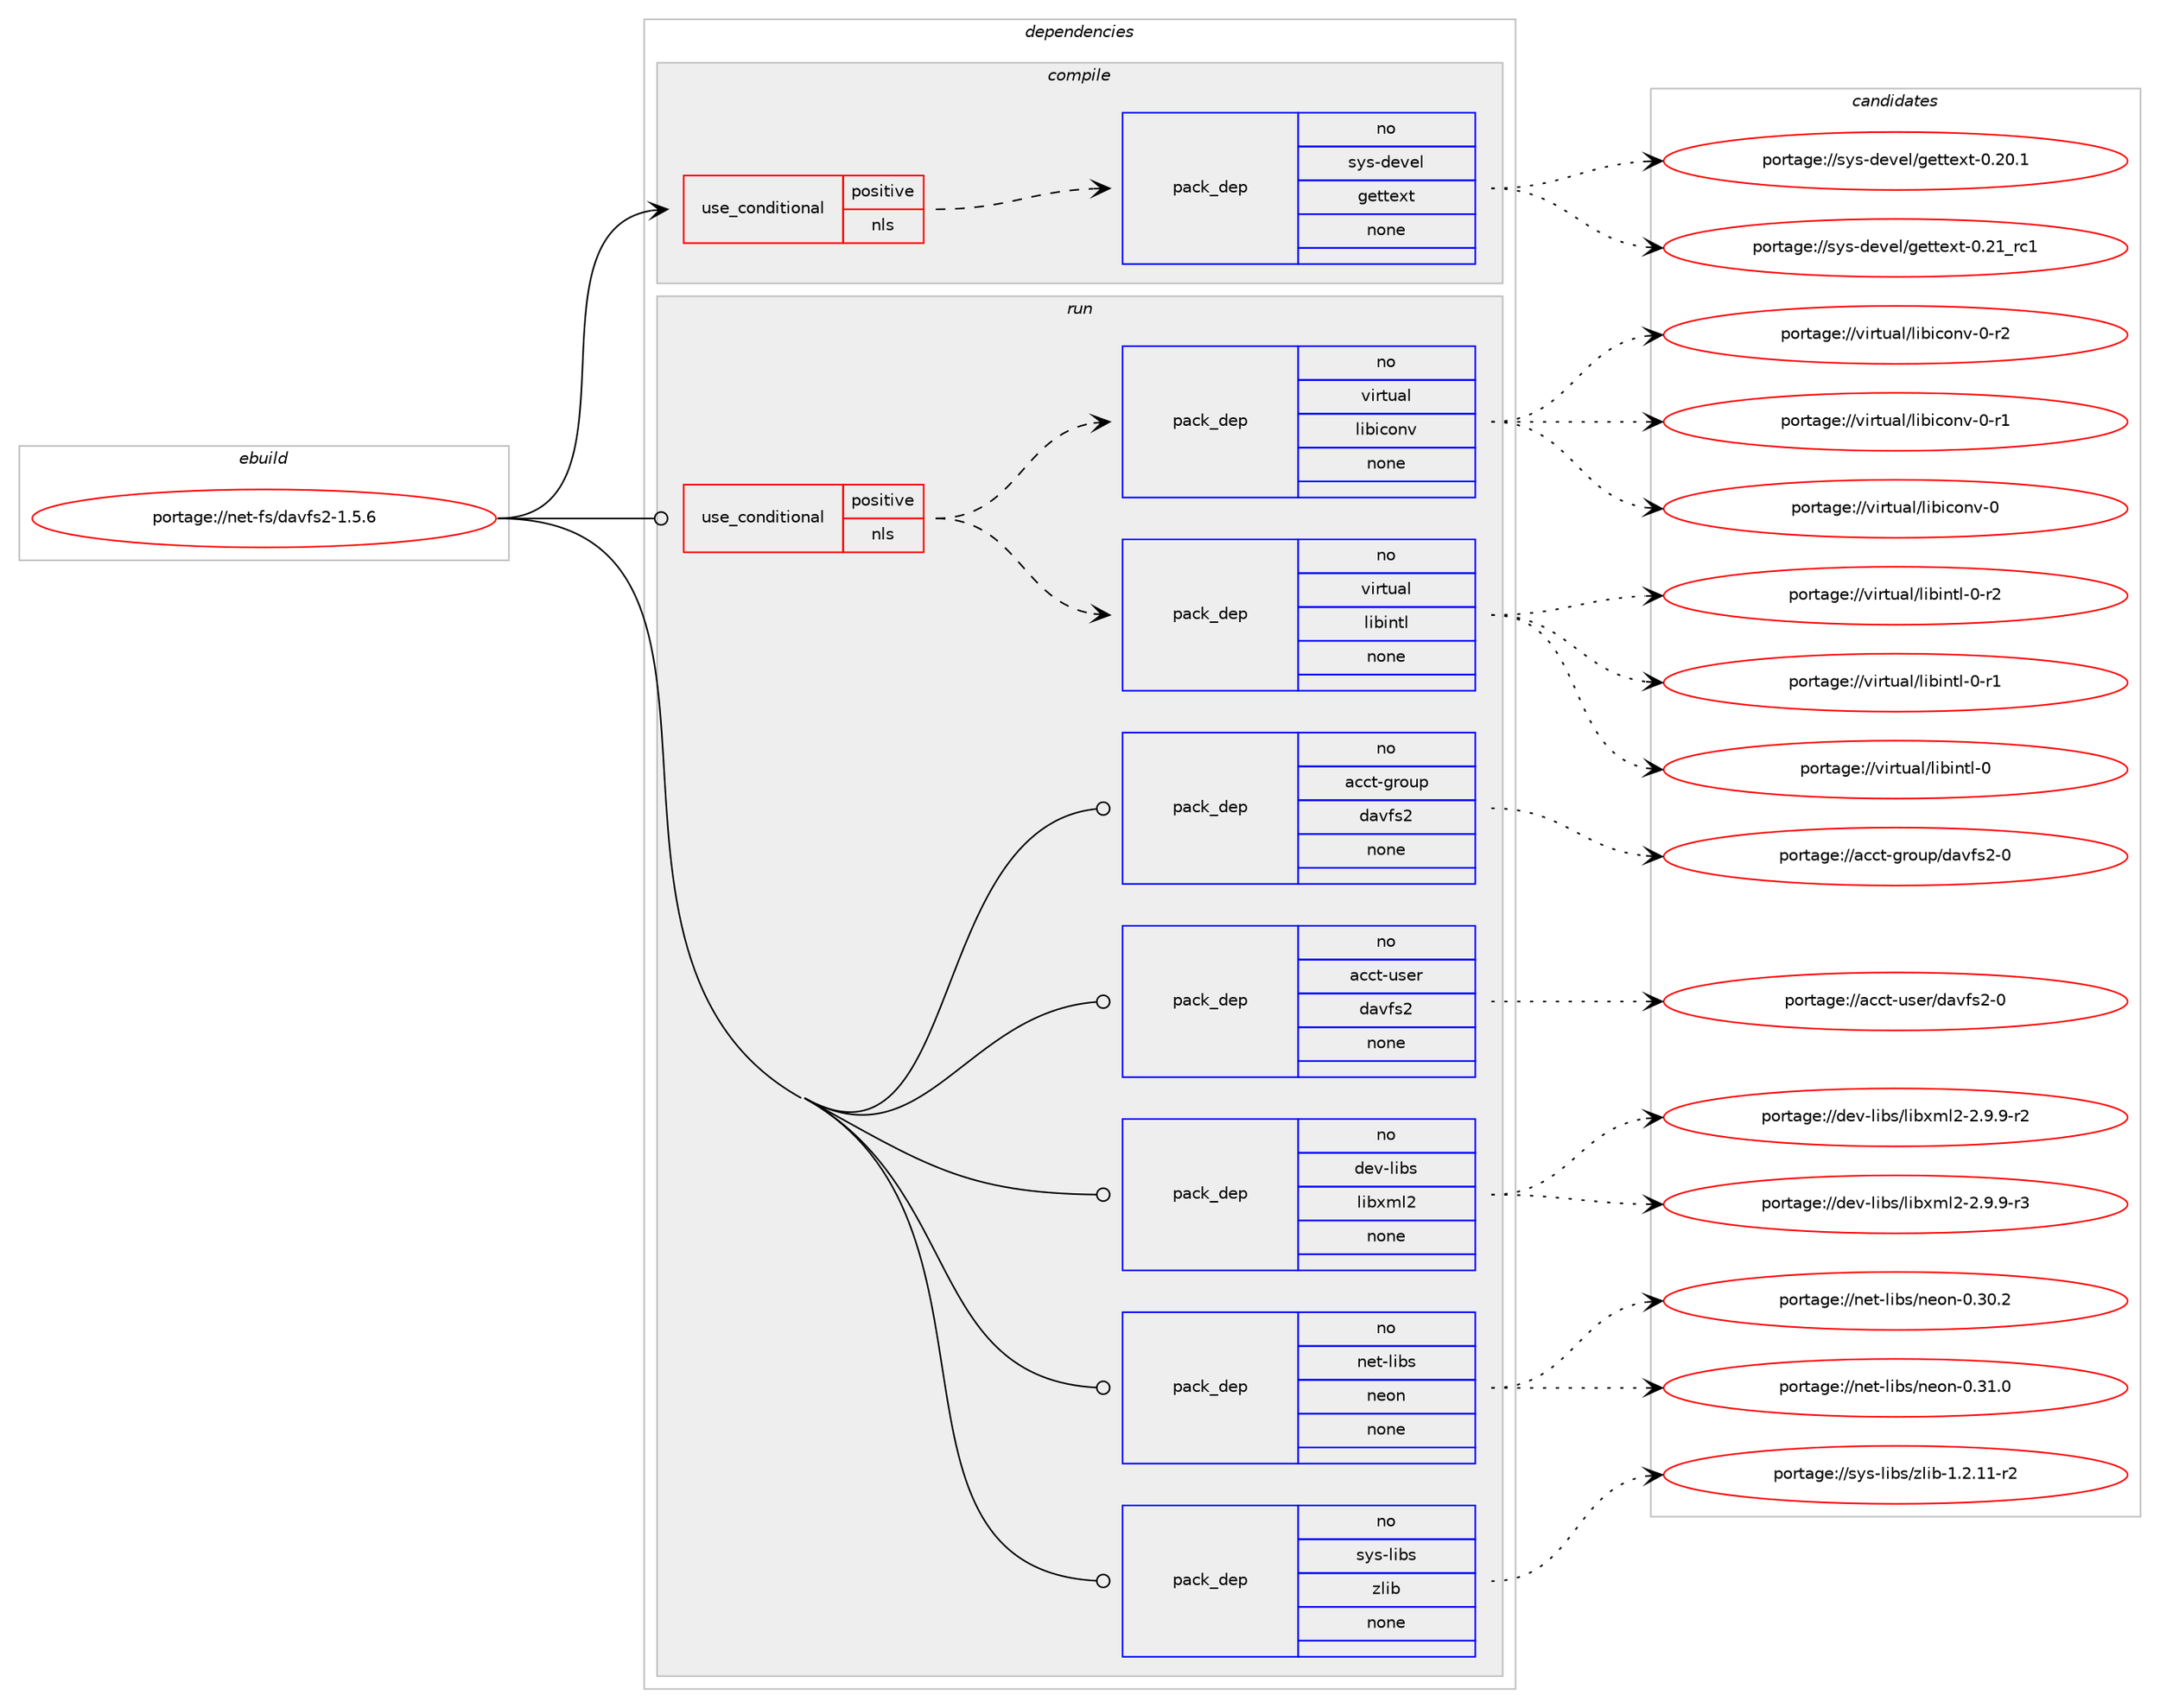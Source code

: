 digraph prolog {

# *************
# Graph options
# *************

newrank=true;
concentrate=true;
compound=true;
graph [rankdir=LR,fontname=Helvetica,fontsize=10,ranksep=1.5];#, ranksep=2.5, nodesep=0.2];
edge  [arrowhead=vee];
node  [fontname=Helvetica,fontsize=10];

# **********
# The ebuild
# **********

subgraph cluster_leftcol {
color=gray;
rank=same;
label=<<i>ebuild</i>>;
id [label="portage://net-fs/davfs2-1.5.6", color=red, width=4, href="../net-fs/davfs2-1.5.6.svg"];
}

# ****************
# The dependencies
# ****************

subgraph cluster_midcol {
color=gray;
label=<<i>dependencies</i>>;
subgraph cluster_compile {
fillcolor="#eeeeee";
style=filled;
label=<<i>compile</i>>;
subgraph cond935 {
dependency7488 [label=<<TABLE BORDER="0" CELLBORDER="1" CELLSPACING="0" CELLPADDING="4"><TR><TD ROWSPAN="3" CELLPADDING="10">use_conditional</TD></TR><TR><TD>positive</TD></TR><TR><TD>nls</TD></TR></TABLE>>, shape=none, color=red];
subgraph pack6474 {
dependency7489 [label=<<TABLE BORDER="0" CELLBORDER="1" CELLSPACING="0" CELLPADDING="4" WIDTH="220"><TR><TD ROWSPAN="6" CELLPADDING="30">pack_dep</TD></TR><TR><TD WIDTH="110">no</TD></TR><TR><TD>sys-devel</TD></TR><TR><TD>gettext</TD></TR><TR><TD>none</TD></TR><TR><TD></TD></TR></TABLE>>, shape=none, color=blue];
}
dependency7488:e -> dependency7489:w [weight=20,style="dashed",arrowhead="vee"];
}
id:e -> dependency7488:w [weight=20,style="solid",arrowhead="vee"];
}
subgraph cluster_compileandrun {
fillcolor="#eeeeee";
style=filled;
label=<<i>compile and run</i>>;
}
subgraph cluster_run {
fillcolor="#eeeeee";
style=filled;
label=<<i>run</i>>;
subgraph cond936 {
dependency7490 [label=<<TABLE BORDER="0" CELLBORDER="1" CELLSPACING="0" CELLPADDING="4"><TR><TD ROWSPAN="3" CELLPADDING="10">use_conditional</TD></TR><TR><TD>positive</TD></TR><TR><TD>nls</TD></TR></TABLE>>, shape=none, color=red];
subgraph pack6475 {
dependency7491 [label=<<TABLE BORDER="0" CELLBORDER="1" CELLSPACING="0" CELLPADDING="4" WIDTH="220"><TR><TD ROWSPAN="6" CELLPADDING="30">pack_dep</TD></TR><TR><TD WIDTH="110">no</TD></TR><TR><TD>virtual</TD></TR><TR><TD>libintl</TD></TR><TR><TD>none</TD></TR><TR><TD></TD></TR></TABLE>>, shape=none, color=blue];
}
dependency7490:e -> dependency7491:w [weight=20,style="dashed",arrowhead="vee"];
subgraph pack6476 {
dependency7492 [label=<<TABLE BORDER="0" CELLBORDER="1" CELLSPACING="0" CELLPADDING="4" WIDTH="220"><TR><TD ROWSPAN="6" CELLPADDING="30">pack_dep</TD></TR><TR><TD WIDTH="110">no</TD></TR><TR><TD>virtual</TD></TR><TR><TD>libiconv</TD></TR><TR><TD>none</TD></TR><TR><TD></TD></TR></TABLE>>, shape=none, color=blue];
}
dependency7490:e -> dependency7492:w [weight=20,style="dashed",arrowhead="vee"];
}
id:e -> dependency7490:w [weight=20,style="solid",arrowhead="odot"];
subgraph pack6477 {
dependency7493 [label=<<TABLE BORDER="0" CELLBORDER="1" CELLSPACING="0" CELLPADDING="4" WIDTH="220"><TR><TD ROWSPAN="6" CELLPADDING="30">pack_dep</TD></TR><TR><TD WIDTH="110">no</TD></TR><TR><TD>acct-group</TD></TR><TR><TD>davfs2</TD></TR><TR><TD>none</TD></TR><TR><TD></TD></TR></TABLE>>, shape=none, color=blue];
}
id:e -> dependency7493:w [weight=20,style="solid",arrowhead="odot"];
subgraph pack6478 {
dependency7494 [label=<<TABLE BORDER="0" CELLBORDER="1" CELLSPACING="0" CELLPADDING="4" WIDTH="220"><TR><TD ROWSPAN="6" CELLPADDING="30">pack_dep</TD></TR><TR><TD WIDTH="110">no</TD></TR><TR><TD>acct-user</TD></TR><TR><TD>davfs2</TD></TR><TR><TD>none</TD></TR><TR><TD></TD></TR></TABLE>>, shape=none, color=blue];
}
id:e -> dependency7494:w [weight=20,style="solid",arrowhead="odot"];
subgraph pack6479 {
dependency7495 [label=<<TABLE BORDER="0" CELLBORDER="1" CELLSPACING="0" CELLPADDING="4" WIDTH="220"><TR><TD ROWSPAN="6" CELLPADDING="30">pack_dep</TD></TR><TR><TD WIDTH="110">no</TD></TR><TR><TD>dev-libs</TD></TR><TR><TD>libxml2</TD></TR><TR><TD>none</TD></TR><TR><TD></TD></TR></TABLE>>, shape=none, color=blue];
}
id:e -> dependency7495:w [weight=20,style="solid",arrowhead="odot"];
subgraph pack6480 {
dependency7496 [label=<<TABLE BORDER="0" CELLBORDER="1" CELLSPACING="0" CELLPADDING="4" WIDTH="220"><TR><TD ROWSPAN="6" CELLPADDING="30">pack_dep</TD></TR><TR><TD WIDTH="110">no</TD></TR><TR><TD>net-libs</TD></TR><TR><TD>neon</TD></TR><TR><TD>none</TD></TR><TR><TD></TD></TR></TABLE>>, shape=none, color=blue];
}
id:e -> dependency7496:w [weight=20,style="solid",arrowhead="odot"];
subgraph pack6481 {
dependency7497 [label=<<TABLE BORDER="0" CELLBORDER="1" CELLSPACING="0" CELLPADDING="4" WIDTH="220"><TR><TD ROWSPAN="6" CELLPADDING="30">pack_dep</TD></TR><TR><TD WIDTH="110">no</TD></TR><TR><TD>sys-libs</TD></TR><TR><TD>zlib</TD></TR><TR><TD>none</TD></TR><TR><TD></TD></TR></TABLE>>, shape=none, color=blue];
}
id:e -> dependency7497:w [weight=20,style="solid",arrowhead="odot"];
}
}

# **************
# The candidates
# **************

subgraph cluster_choices {
rank=same;
color=gray;
label=<<i>candidates</i>>;

subgraph choice6474 {
color=black;
nodesep=1;
choice11512111545100101118101108471031011161161011201164548465049951149949 [label="portage://sys-devel/gettext-0.21_rc1", color=red, width=4,href="../sys-devel/gettext-0.21_rc1.svg"];
choice115121115451001011181011084710310111611610112011645484650484649 [label="portage://sys-devel/gettext-0.20.1", color=red, width=4,href="../sys-devel/gettext-0.20.1.svg"];
dependency7489:e -> choice11512111545100101118101108471031011161161011201164548465049951149949:w [style=dotted,weight="100"];
dependency7489:e -> choice115121115451001011181011084710310111611610112011645484650484649:w [style=dotted,weight="100"];
}
subgraph choice6475 {
color=black;
nodesep=1;
choice11810511411611797108471081059810511011610845484511450 [label="portage://virtual/libintl-0-r2", color=red, width=4,href="../virtual/libintl-0-r2.svg"];
choice11810511411611797108471081059810511011610845484511449 [label="portage://virtual/libintl-0-r1", color=red, width=4,href="../virtual/libintl-0-r1.svg"];
choice1181051141161179710847108105981051101161084548 [label="portage://virtual/libintl-0", color=red, width=4,href="../virtual/libintl-0.svg"];
dependency7491:e -> choice11810511411611797108471081059810511011610845484511450:w [style=dotted,weight="100"];
dependency7491:e -> choice11810511411611797108471081059810511011610845484511449:w [style=dotted,weight="100"];
dependency7491:e -> choice1181051141161179710847108105981051101161084548:w [style=dotted,weight="100"];
}
subgraph choice6476 {
color=black;
nodesep=1;
choice1181051141161179710847108105981059911111011845484511450 [label="portage://virtual/libiconv-0-r2", color=red, width=4,href="../virtual/libiconv-0-r2.svg"];
choice1181051141161179710847108105981059911111011845484511449 [label="portage://virtual/libiconv-0-r1", color=red, width=4,href="../virtual/libiconv-0-r1.svg"];
choice118105114116117971084710810598105991111101184548 [label="portage://virtual/libiconv-0", color=red, width=4,href="../virtual/libiconv-0.svg"];
dependency7492:e -> choice1181051141161179710847108105981059911111011845484511450:w [style=dotted,weight="100"];
dependency7492:e -> choice1181051141161179710847108105981059911111011845484511449:w [style=dotted,weight="100"];
dependency7492:e -> choice118105114116117971084710810598105991111101184548:w [style=dotted,weight="100"];
}
subgraph choice6477 {
color=black;
nodesep=1;
choice979999116451031141111171124710097118102115504548 [label="portage://acct-group/davfs2-0", color=red, width=4,href="../acct-group/davfs2-0.svg"];
dependency7493:e -> choice979999116451031141111171124710097118102115504548:w [style=dotted,weight="100"];
}
subgraph choice6478 {
color=black;
nodesep=1;
choice979999116451171151011144710097118102115504548 [label="portage://acct-user/davfs2-0", color=red, width=4,href="../acct-user/davfs2-0.svg"];
dependency7494:e -> choice979999116451171151011144710097118102115504548:w [style=dotted,weight="100"];
}
subgraph choice6479 {
color=black;
nodesep=1;
choice10010111845108105981154710810598120109108504550465746574511451 [label="portage://dev-libs/libxml2-2.9.9-r3", color=red, width=4,href="../dev-libs/libxml2-2.9.9-r3.svg"];
choice10010111845108105981154710810598120109108504550465746574511450 [label="portage://dev-libs/libxml2-2.9.9-r2", color=red, width=4,href="../dev-libs/libxml2-2.9.9-r2.svg"];
dependency7495:e -> choice10010111845108105981154710810598120109108504550465746574511451:w [style=dotted,weight="100"];
dependency7495:e -> choice10010111845108105981154710810598120109108504550465746574511450:w [style=dotted,weight="100"];
}
subgraph choice6480 {
color=black;
nodesep=1;
choice11010111645108105981154711010111111045484651494648 [label="portage://net-libs/neon-0.31.0", color=red, width=4,href="../net-libs/neon-0.31.0.svg"];
choice11010111645108105981154711010111111045484651484650 [label="portage://net-libs/neon-0.30.2", color=red, width=4,href="../net-libs/neon-0.30.2.svg"];
dependency7496:e -> choice11010111645108105981154711010111111045484651494648:w [style=dotted,weight="100"];
dependency7496:e -> choice11010111645108105981154711010111111045484651484650:w [style=dotted,weight="100"];
}
subgraph choice6481 {
color=black;
nodesep=1;
choice11512111545108105981154712210810598454946504649494511450 [label="portage://sys-libs/zlib-1.2.11-r2", color=red, width=4,href="../sys-libs/zlib-1.2.11-r2.svg"];
dependency7497:e -> choice11512111545108105981154712210810598454946504649494511450:w [style=dotted,weight="100"];
}
}

}

